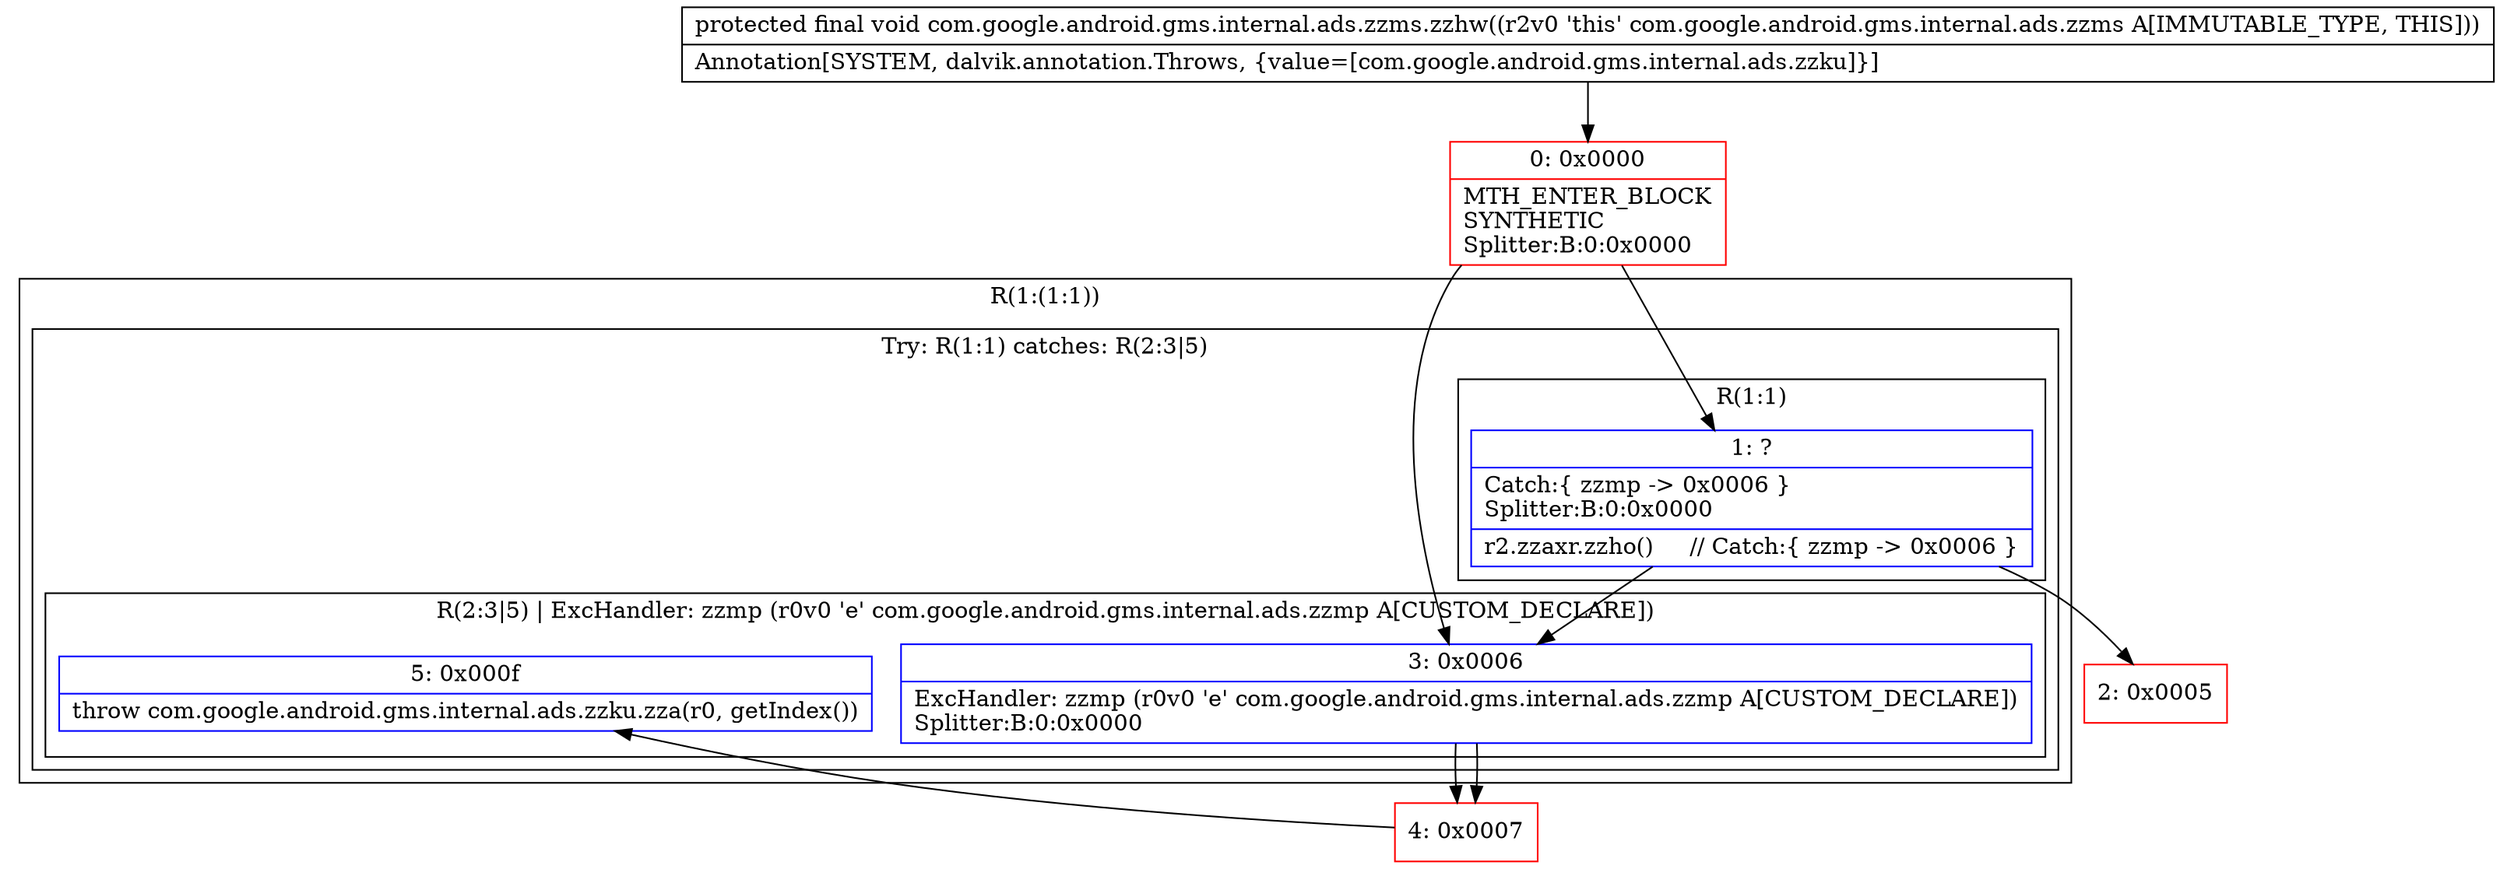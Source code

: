 digraph "CFG forcom.google.android.gms.internal.ads.zzms.zzhw()V" {
subgraph cluster_Region_731559956 {
label = "R(1:(1:1))";
node [shape=record,color=blue];
subgraph cluster_TryCatchRegion_684254355 {
label = "Try: R(1:1) catches: R(2:3|5)";
node [shape=record,color=blue];
subgraph cluster_Region_549985214 {
label = "R(1:1)";
node [shape=record,color=blue];
Node_1 [shape=record,label="{1\:\ ?|Catch:\{ zzmp \-\> 0x0006 \}\lSplitter:B:0:0x0000\l|r2.zzaxr.zzho()     \/\/ Catch:\{ zzmp \-\> 0x0006 \}\l}"];
}
subgraph cluster_Region_1280570166 {
label = "R(2:3|5) | ExcHandler: zzmp (r0v0 'e' com.google.android.gms.internal.ads.zzmp A[CUSTOM_DECLARE])\l";
node [shape=record,color=blue];
Node_3 [shape=record,label="{3\:\ 0x0006|ExcHandler: zzmp (r0v0 'e' com.google.android.gms.internal.ads.zzmp A[CUSTOM_DECLARE])\lSplitter:B:0:0x0000\l}"];
Node_5 [shape=record,label="{5\:\ 0x000f|throw com.google.android.gms.internal.ads.zzku.zza(r0, getIndex())\l}"];
}
}
}
subgraph cluster_Region_1280570166 {
label = "R(2:3|5) | ExcHandler: zzmp (r0v0 'e' com.google.android.gms.internal.ads.zzmp A[CUSTOM_DECLARE])\l";
node [shape=record,color=blue];
Node_3 [shape=record,label="{3\:\ 0x0006|ExcHandler: zzmp (r0v0 'e' com.google.android.gms.internal.ads.zzmp A[CUSTOM_DECLARE])\lSplitter:B:0:0x0000\l}"];
Node_5 [shape=record,label="{5\:\ 0x000f|throw com.google.android.gms.internal.ads.zzku.zza(r0, getIndex())\l}"];
}
Node_0 [shape=record,color=red,label="{0\:\ 0x0000|MTH_ENTER_BLOCK\lSYNTHETIC\lSplitter:B:0:0x0000\l}"];
Node_2 [shape=record,color=red,label="{2\:\ 0x0005}"];
Node_4 [shape=record,color=red,label="{4\:\ 0x0007}"];
MethodNode[shape=record,label="{protected final void com.google.android.gms.internal.ads.zzms.zzhw((r2v0 'this' com.google.android.gms.internal.ads.zzms A[IMMUTABLE_TYPE, THIS]))  | Annotation[SYSTEM, dalvik.annotation.Throws, \{value=[com.google.android.gms.internal.ads.zzku]\}]\l}"];
MethodNode -> Node_0;
Node_1 -> Node_2;
Node_1 -> Node_3;
Node_3 -> Node_4;
Node_3 -> Node_4;
Node_0 -> Node_1;
Node_0 -> Node_3;
Node_4 -> Node_5;
}

